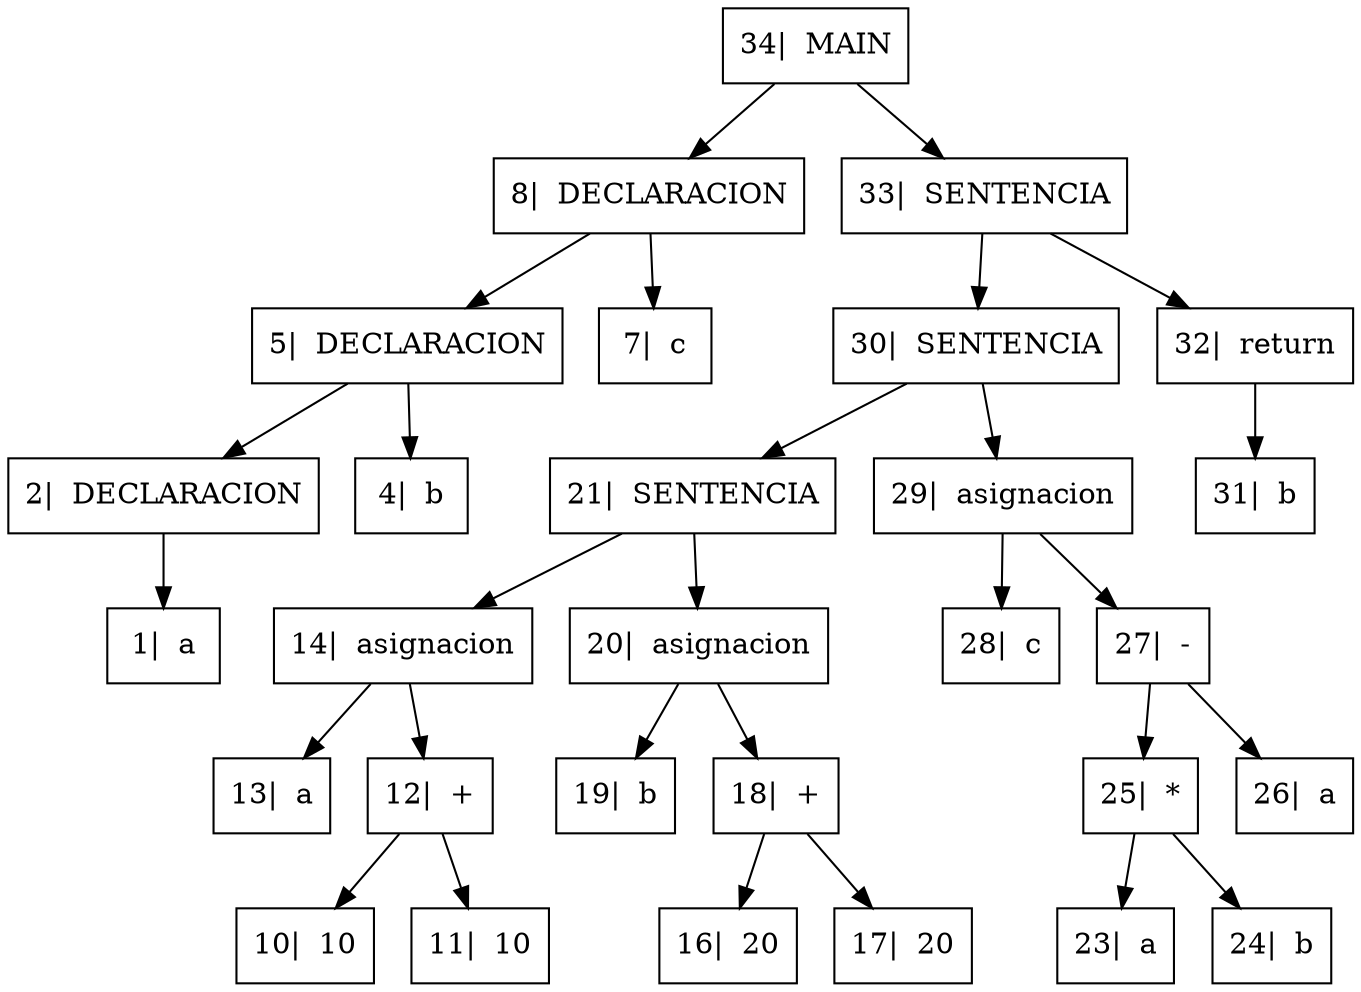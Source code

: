 digraph{

rankdir=TB;

node[shape=box];
"34|  MAIN" -> "8|  DECLARACION", "33|  SENTENCIA";
"8|  DECLARACION" -> "5|  DECLARACION", "7|  c";
"5|  DECLARACION" -> "2|  DECLARACION", "4|  b";
"2|  DECLARACION" -> "1|  a" ;
"33|  SENTENCIA" -> "30|  SENTENCIA", "32|  return";
"30|  SENTENCIA" -> "21|  SENTENCIA", "29|  asignacion";
"21|  SENTENCIA" -> "14|  asignacion", "20|  asignacion";
"14|  asignacion" -> "13|  a", "12|  +";
"12|  +" -> "10|  10", "11|  10";
"20|  asignacion" -> "19|  b", "18|  +";
"18|  +" -> "16|  20", "17|  20";
"29|  asignacion" -> "28|  c", "27|  -";
"27|  -" -> "25|  *", "26|  a";
"25|  *" -> "23|  a", "24|  b";
"32|  return" -> "31|  b" ;
}
